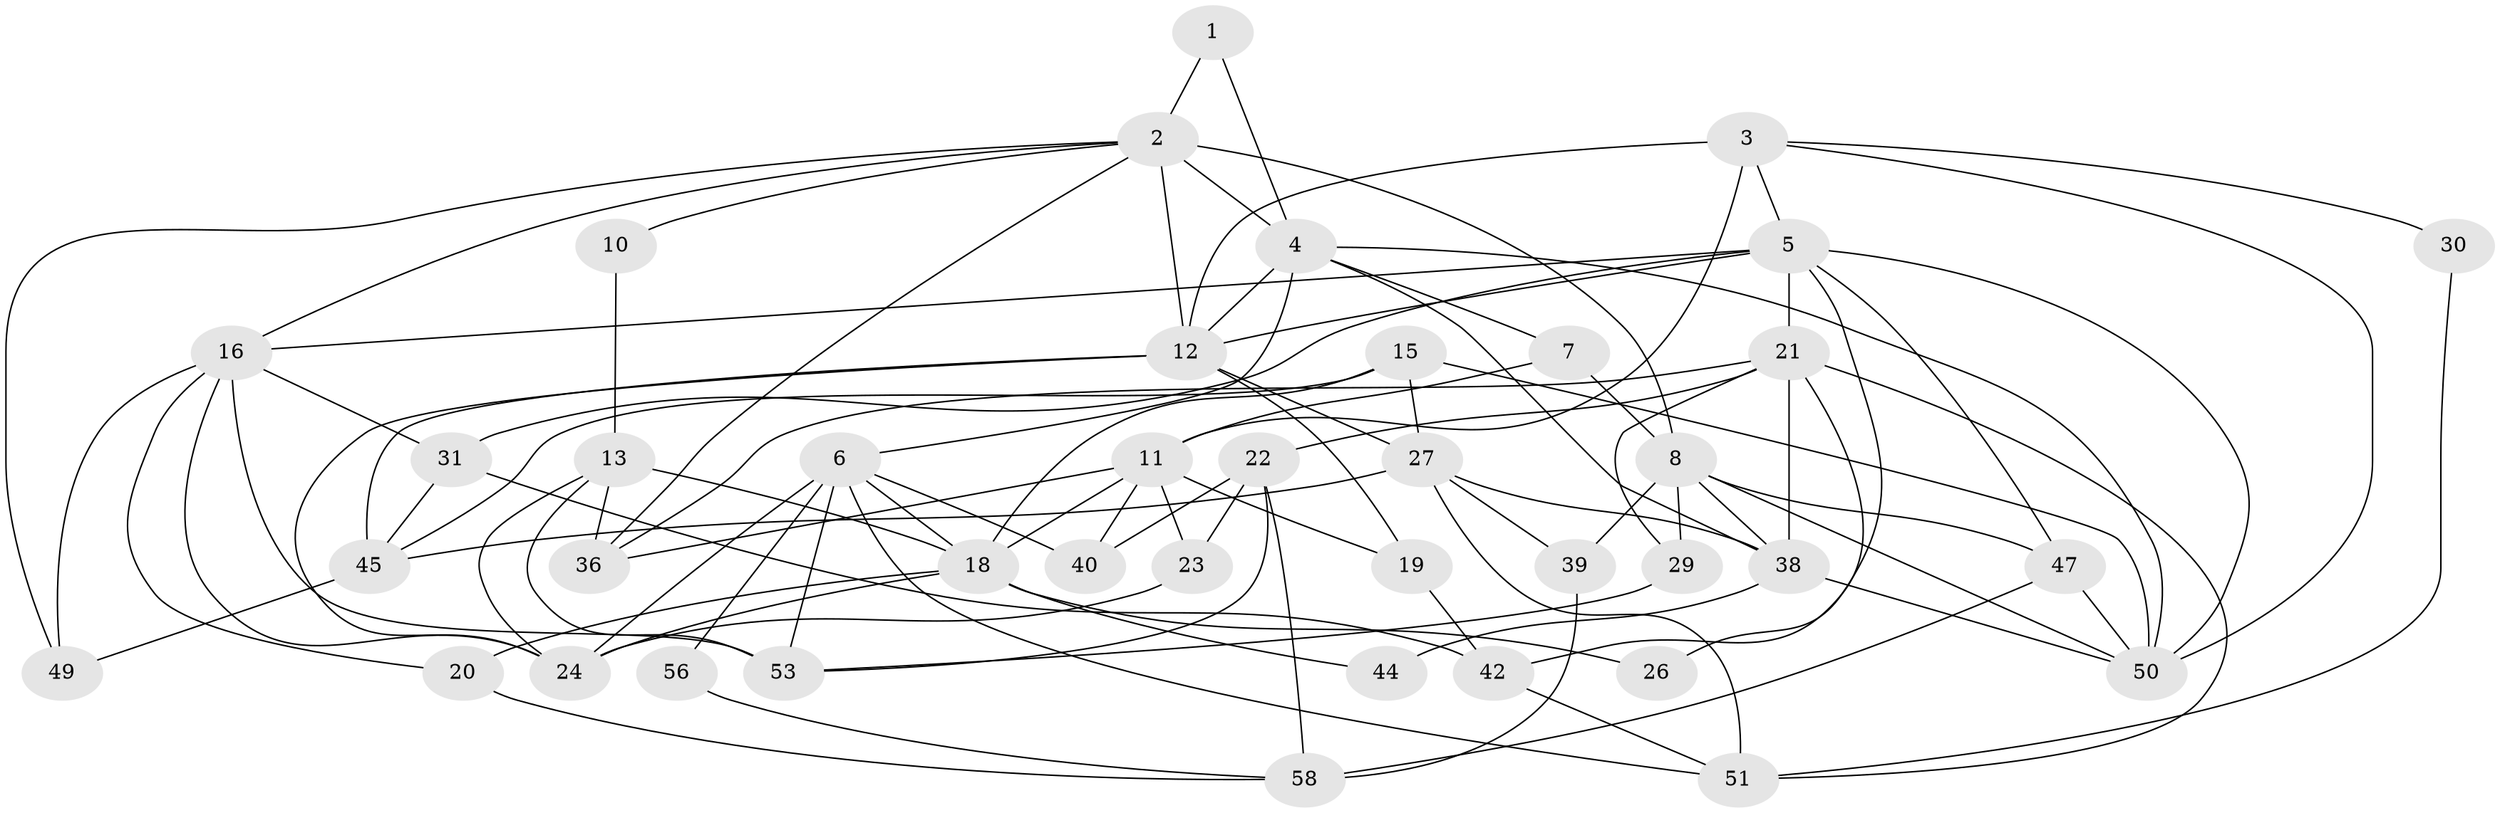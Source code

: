 // original degree distribution, {2: 0.109375, 5: 0.3125, 6: 0.0625, 3: 0.3125, 7: 0.03125, 4: 0.171875}
// Generated by graph-tools (version 1.1) at 2025/11/02/27/25 16:11:20]
// undirected, 40 vertices, 95 edges
graph export_dot {
graph [start="1"]
  node [color=gray90,style=filled];
  1;
  2 [super="+17"];
  3 [super="+55"];
  4 [super="+25"];
  5 [super="+9"];
  6 [super="+57"];
  7;
  8 [super="+32"];
  10;
  11 [super="+43"];
  12 [super="+41"];
  13 [super="+14"];
  15 [super="+54"];
  16 [super="+48"];
  18 [super="+35"];
  19 [super="+37"];
  20;
  21 [super="+52"];
  22 [super="+62"];
  23;
  24 [super="+34"];
  26;
  27 [super="+28"];
  29;
  30;
  31 [super="+33"];
  36;
  38 [super="+46"];
  39;
  40;
  42 [super="+63"];
  44;
  45;
  47;
  49;
  50 [super="+59"];
  51 [super="+64"];
  53 [super="+61"];
  56;
  58 [super="+60"];
  1 -- 2;
  1 -- 4;
  2 -- 10;
  2 -- 36;
  2 -- 16;
  2 -- 49;
  2 -- 4;
  2 -- 8 [weight=2];
  2 -- 12;
  3 -- 30;
  3 -- 50;
  3 -- 11;
  3 -- 12 [weight=2];
  3 -- 5;
  4 -- 6;
  4 -- 12;
  4 -- 50;
  4 -- 38;
  4 -- 7;
  5 -- 26 [weight=2];
  5 -- 50;
  5 -- 21 [weight=2];
  5 -- 31;
  5 -- 47;
  5 -- 16;
  5 -- 12;
  6 -- 18;
  6 -- 40 [weight=2];
  6 -- 53;
  6 -- 51;
  6 -- 56;
  6 -- 24 [weight=2];
  7 -- 11;
  7 -- 8;
  8 -- 50;
  8 -- 39;
  8 -- 29;
  8 -- 47;
  8 -- 38;
  10 -- 13;
  11 -- 36;
  11 -- 23;
  11 -- 19;
  11 -- 40;
  11 -- 18;
  12 -- 19 [weight=2];
  12 -- 24;
  12 -- 45;
  12 -- 27;
  13 -- 24;
  13 -- 53;
  13 -- 18;
  13 -- 36;
  15 -- 45;
  15 -- 27;
  15 -- 50;
  15 -- 18;
  16 -- 24 [weight=2];
  16 -- 20;
  16 -- 49;
  16 -- 53;
  16 -- 31;
  18 -- 26;
  18 -- 20;
  18 -- 24;
  18 -- 44;
  19 -- 42;
  20 -- 58;
  21 -- 51;
  21 -- 38;
  21 -- 22 [weight=2];
  21 -- 36;
  21 -- 42;
  21 -- 29;
  22 -- 40;
  22 -- 23;
  22 -- 58;
  22 -- 53;
  23 -- 24;
  27 -- 45;
  27 -- 38;
  27 -- 51;
  27 -- 39;
  29 -- 53;
  30 -- 51;
  31 -- 42;
  31 -- 45;
  38 -- 44;
  38 -- 50;
  39 -- 58;
  42 -- 51;
  45 -- 49;
  47 -- 50;
  47 -- 58;
  56 -- 58;
}
